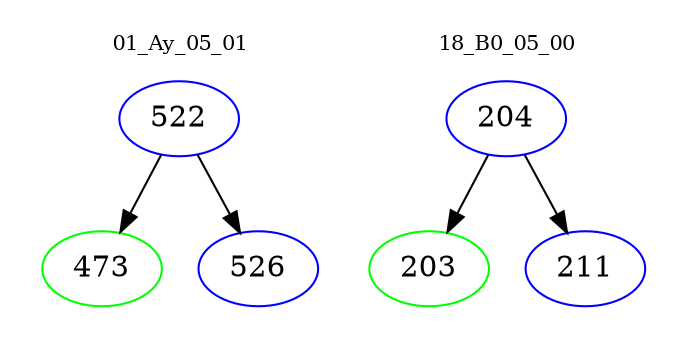 digraph{
subgraph cluster_0 {
color = white
label = "01_Ay_05_01";
fontsize=10;
T0_522 [label="522", color="blue"]
T0_522 -> T0_473 [color="black"]
T0_473 [label="473", color="green"]
T0_522 -> T0_526 [color="black"]
T0_526 [label="526", color="blue"]
}
subgraph cluster_1 {
color = white
label = "18_B0_05_00";
fontsize=10;
T1_204 [label="204", color="blue"]
T1_204 -> T1_203 [color="black"]
T1_203 [label="203", color="green"]
T1_204 -> T1_211 [color="black"]
T1_211 [label="211", color="blue"]
}
}
